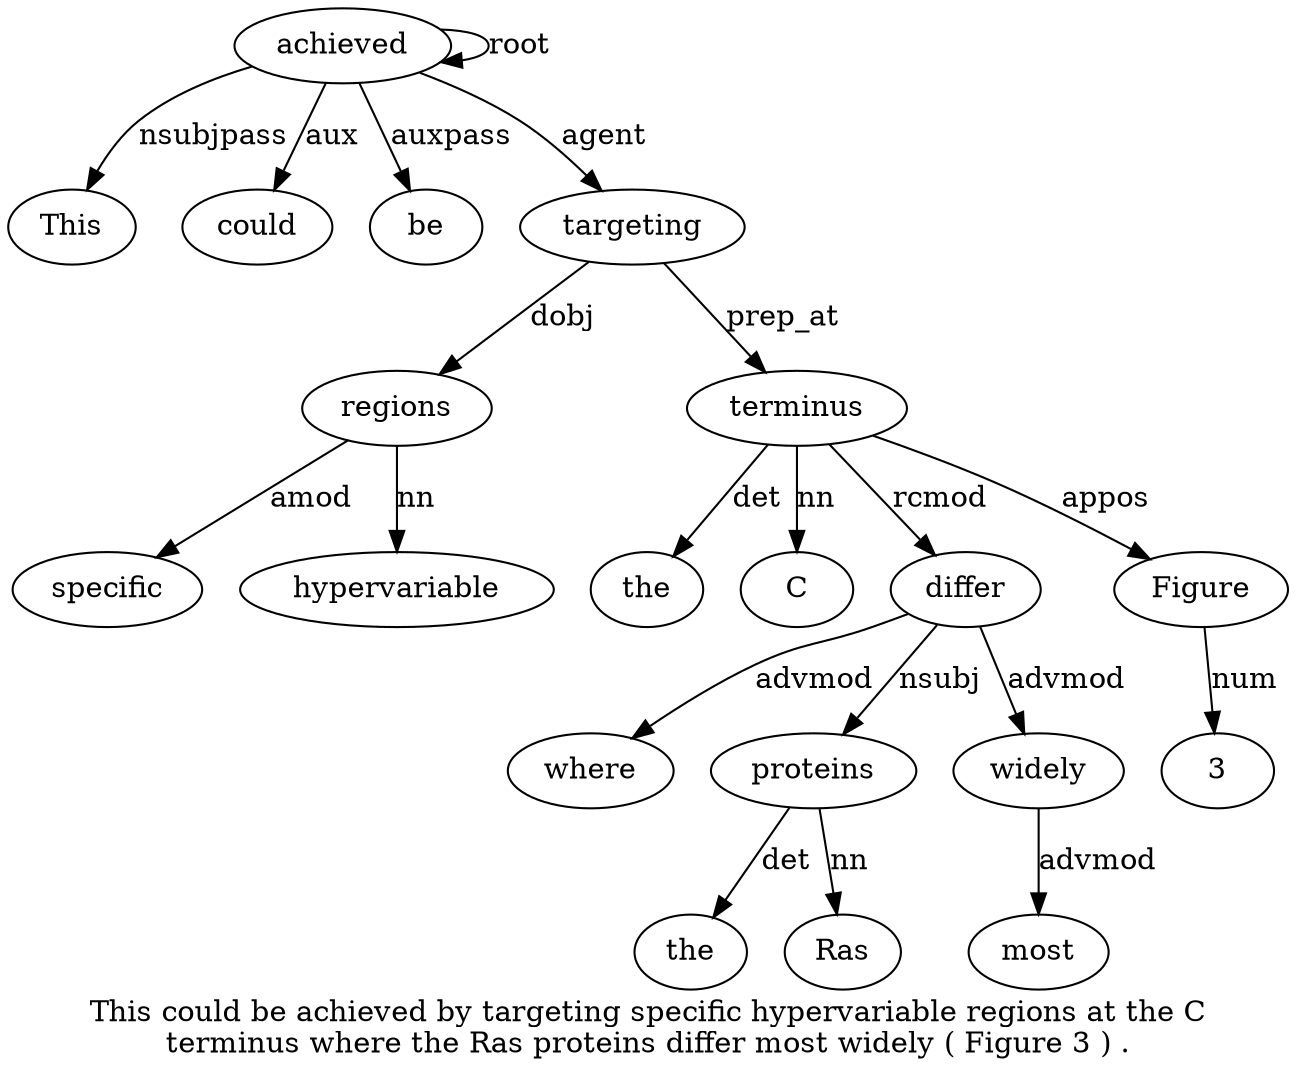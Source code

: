 digraph "This could be achieved by targeting specific hypervariable regions at the C terminus where the Ras proteins differ most widely ( Figure 3 ) ." {
label="This could be achieved by targeting specific hypervariable regions at the C
terminus where the Ras proteins differ most widely ( Figure 3 ) .";
achieved4 [style=filled, fillcolor=white, label=achieved];
This1 [style=filled, fillcolor=white, label=This];
achieved4 -> This1  [label=nsubjpass];
could2 [style=filled, fillcolor=white, label=could];
achieved4 -> could2  [label=aux];
be3 [style=filled, fillcolor=white, label=be];
achieved4 -> be3  [label=auxpass];
achieved4 -> achieved4  [label=root];
targeting6 [style=filled, fillcolor=white, label=targeting];
achieved4 -> targeting6  [label=agent];
regions9 [style=filled, fillcolor=white, label=regions];
specific7 [style=filled, fillcolor=white, label=specific];
regions9 -> specific7  [label=amod];
hypervariable8 [style=filled, fillcolor=white, label=hypervariable];
regions9 -> hypervariable8  [label=nn];
targeting6 -> regions9  [label=dobj];
terminus13 [style=filled, fillcolor=white, label=terminus];
the11 [style=filled, fillcolor=white, label=the];
terminus13 -> the11  [label=det];
C12 [style=filled, fillcolor=white, label=C];
terminus13 -> C12  [label=nn];
targeting6 -> terminus13  [label=prep_at];
differ18 [style=filled, fillcolor=white, label=differ];
where14 [style=filled, fillcolor=white, label=where];
differ18 -> where14  [label=advmod];
proteins17 [style=filled, fillcolor=white, label=proteins];
the15 [style=filled, fillcolor=white, label=the];
proteins17 -> the15  [label=det];
Ras16 [style=filled, fillcolor=white, label=Ras];
proteins17 -> Ras16  [label=nn];
differ18 -> proteins17  [label=nsubj];
terminus13 -> differ18  [label=rcmod];
widely20 [style=filled, fillcolor=white, label=widely];
most19 [style=filled, fillcolor=white, label=most];
widely20 -> most19  [label=advmod];
differ18 -> widely20  [label=advmod];
Figure22 [style=filled, fillcolor=white, label=Figure];
terminus13 -> Figure22  [label=appos];
32 [style=filled, fillcolor=white, label=3];
Figure22 -> 32  [label=num];
}
